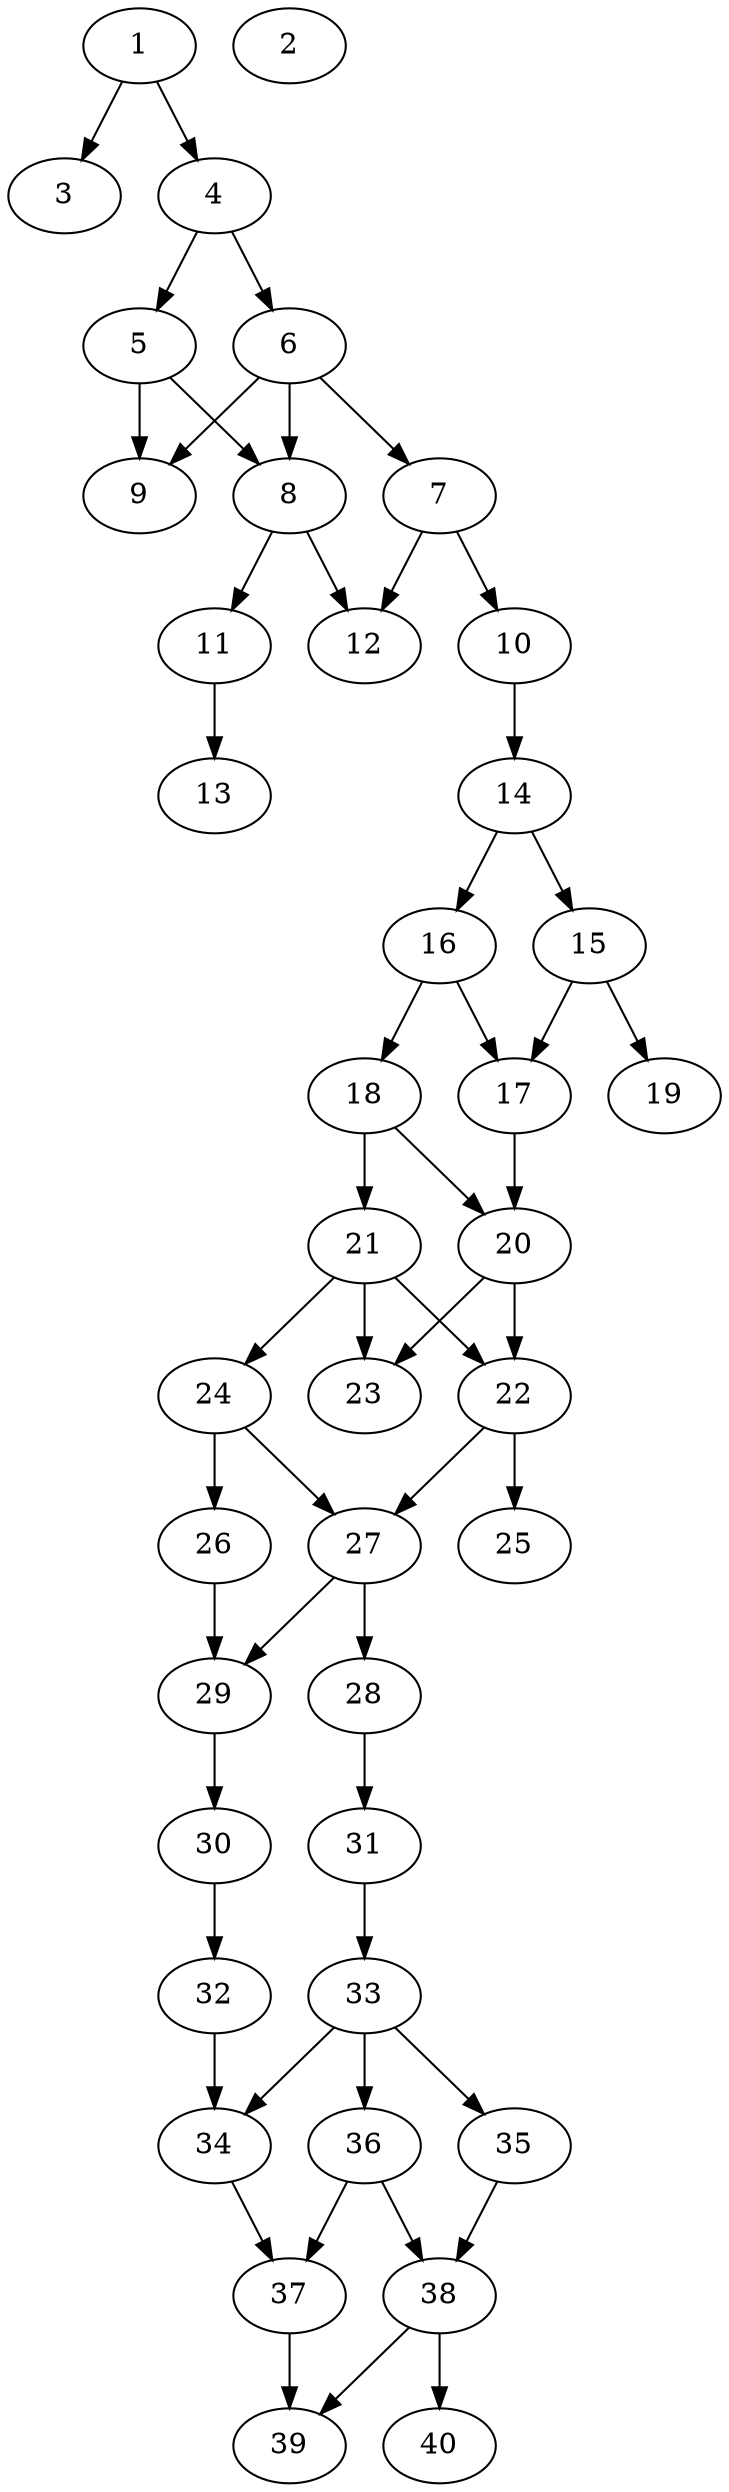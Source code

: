 // DAG automatically generated by daggen at Thu Oct  3 14:06:48 2019
// ./daggen --dot -n 40 --ccr 0.3 --fat 0.3 --regular 0.7 --density 0.6 --mindata 5242880 --maxdata 52428800 
digraph G {
  1 [size="24255147", alpha="0.07", expect_size="7276544"] 
  1 -> 3 [size ="7276544"]
  1 -> 4 [size ="7276544"]
  2 [size="73072640", alpha="0.19", expect_size="21921792"] 
  3 [size="127873707", alpha="0.16", expect_size="38362112"] 
  4 [size="58429440", alpha="0.06", expect_size="17528832"] 
  4 -> 5 [size ="17528832"]
  4 -> 6 [size ="17528832"]
  5 [size="84910080", alpha="0.14", expect_size="25473024"] 
  5 -> 8 [size ="25473024"]
  5 -> 9 [size ="25473024"]
  6 [size="139414187", alpha="0.08", expect_size="41824256"] 
  6 -> 7 [size ="41824256"]
  6 -> 8 [size ="41824256"]
  6 -> 9 [size ="41824256"]
  7 [size="84206933", alpha="0.14", expect_size="25262080"] 
  7 -> 10 [size ="25262080"]
  7 -> 12 [size ="25262080"]
  8 [size="80114347", alpha="0.12", expect_size="24034304"] 
  8 -> 11 [size ="24034304"]
  8 -> 12 [size ="24034304"]
  9 [size="31102293", alpha="0.13", expect_size="9330688"] 
  10 [size="56651093", alpha="0.16", expect_size="16995328"] 
  10 -> 14 [size ="16995328"]
  11 [size="37157547", alpha="0.10", expect_size="11147264"] 
  11 -> 13 [size ="11147264"]
  12 [size="95880533", alpha="0.06", expect_size="28764160"] 
  13 [size="87947947", alpha="0.10", expect_size="26384384"] 
  14 [size="53207040", alpha="0.08", expect_size="15962112"] 
  14 -> 15 [size ="15962112"]
  14 -> 16 [size ="15962112"]
  15 [size="101635413", alpha="0.19", expect_size="30490624"] 
  15 -> 17 [size ="30490624"]
  15 -> 19 [size ="30490624"]
  16 [size="57565867", alpha="0.19", expect_size="17269760"] 
  16 -> 17 [size ="17269760"]
  16 -> 18 [size ="17269760"]
  17 [size="116906667", alpha="0.02", expect_size="35072000"] 
  17 -> 20 [size ="35072000"]
  18 [size="69847040", alpha="0.05", expect_size="20954112"] 
  18 -> 20 [size ="20954112"]
  18 -> 21 [size ="20954112"]
  19 [size="166778880", alpha="0.15", expect_size="50033664"] 
  20 [size="110370133", alpha="0.18", expect_size="33111040"] 
  20 -> 22 [size ="33111040"]
  20 -> 23 [size ="33111040"]
  21 [size="78496427", alpha="0.01", expect_size="23548928"] 
  21 -> 22 [size ="23548928"]
  21 -> 23 [size ="23548928"]
  21 -> 24 [size ="23548928"]
  22 [size="156395520", alpha="0.12", expect_size="46918656"] 
  22 -> 25 [size ="46918656"]
  22 -> 27 [size ="46918656"]
  23 [size="46404267", alpha="0.16", expect_size="13921280"] 
  24 [size="121388373", alpha="0.06", expect_size="36416512"] 
  24 -> 26 [size ="36416512"]
  24 -> 27 [size ="36416512"]
  25 [size="28938240", alpha="0.04", expect_size="8681472"] 
  26 [size="24883200", alpha="0.18", expect_size="7464960"] 
  26 -> 29 [size ="7464960"]
  27 [size="19534507", alpha="0.00", expect_size="5860352"] 
  27 -> 28 [size ="5860352"]
  27 -> 29 [size ="5860352"]
  28 [size="36635307", alpha="0.10", expect_size="10990592"] 
  28 -> 31 [size ="10990592"]
  29 [size="79308800", alpha="0.02", expect_size="23792640"] 
  29 -> 30 [size ="23792640"]
  30 [size="42929493", alpha="0.19", expect_size="12878848"] 
  30 -> 32 [size ="12878848"]
  31 [size="26361173", alpha="0.19", expect_size="7908352"] 
  31 -> 33 [size ="7908352"]
  32 [size="36392960", alpha="0.08", expect_size="10917888"] 
  32 -> 34 [size ="10917888"]
  33 [size="128617813", alpha="0.07", expect_size="38585344"] 
  33 -> 34 [size ="38585344"]
  33 -> 35 [size ="38585344"]
  33 -> 36 [size ="38585344"]
  34 [size="98867200", alpha="0.10", expect_size="29660160"] 
  34 -> 37 [size ="29660160"]
  35 [size="145377280", alpha="0.03", expect_size="43613184"] 
  35 -> 38 [size ="43613184"]
  36 [size="21015893", alpha="0.02", expect_size="6304768"] 
  36 -> 37 [size ="6304768"]
  36 -> 38 [size ="6304768"]
  37 [size="162286933", alpha="0.13", expect_size="48686080"] 
  37 -> 39 [size ="48686080"]
  38 [size="164068693", alpha="0.11", expect_size="49220608"] 
  38 -> 39 [size ="49220608"]
  38 -> 40 [size ="49220608"]
  39 [size="89006080", alpha="0.08", expect_size="26701824"] 
  40 [size="108004693", alpha="0.17", expect_size="32401408"] 
}
